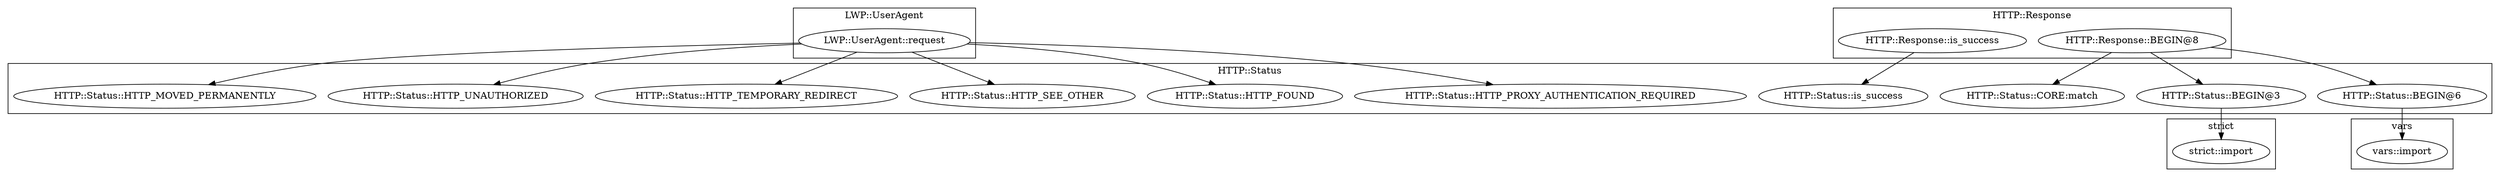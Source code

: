 digraph {
graph [overlap=false]
subgraph cluster_vars {
	label="vars";
	"vars::import";
}
subgraph cluster_LWP_UserAgent {
	label="LWP::UserAgent";
	"LWP::UserAgent::request";
}
subgraph cluster_HTTP_Response {
	label="HTTP::Response";
	"HTTP::Response::BEGIN@8";
	"HTTP::Response::is_success";
}
subgraph cluster_HTTP_Status {
	label="HTTP::Status";
	"HTTP::Status::HTTP_PROXY_AUTHENTICATION_REQUIRED";
	"HTTP::Status::HTTP_FOUND";
	"HTTP::Status::BEGIN@3";
	"HTTP::Status::HTTP_TEMPORARY_REDIRECT";
	"HTTP::Status::HTTP_UNAUTHORIZED";
	"HTTP::Status::is_success";
	"HTTP::Status::CORE:match";
	"HTTP::Status::HTTP_MOVED_PERMANENTLY";
	"HTTP::Status::HTTP_SEE_OTHER";
	"HTTP::Status::BEGIN@6";
}
subgraph cluster_strict {
	label="strict";
	"strict::import";
}
"HTTP::Response::BEGIN@8" -> "HTTP::Status::BEGIN@3";
"LWP::UserAgent::request" -> "HTTP::Status::HTTP_UNAUTHORIZED";
"LWP::UserAgent::request" -> "HTTP::Status::HTTP_MOVED_PERMANENTLY";
"LWP::UserAgent::request" -> "HTTP::Status::HTTP_PROXY_AUTHENTICATION_REQUIRED";
"HTTP::Response::BEGIN@8" -> "HTTP::Status::CORE:match";
"HTTP::Response::BEGIN@8" -> "HTTP::Status::BEGIN@6";
"LWP::UserAgent::request" -> "HTTP::Status::HTTP_FOUND";
"HTTP::Status::BEGIN@6" -> "vars::import";
"LWP::UserAgent::request" -> "HTTP::Status::HTTP_TEMPORARY_REDIRECT";
"LWP::UserAgent::request" -> "HTTP::Status::HTTP_SEE_OTHER";
"HTTP::Response::is_success" -> "HTTP::Status::is_success";
"HTTP::Status::BEGIN@3" -> "strict::import";
}

